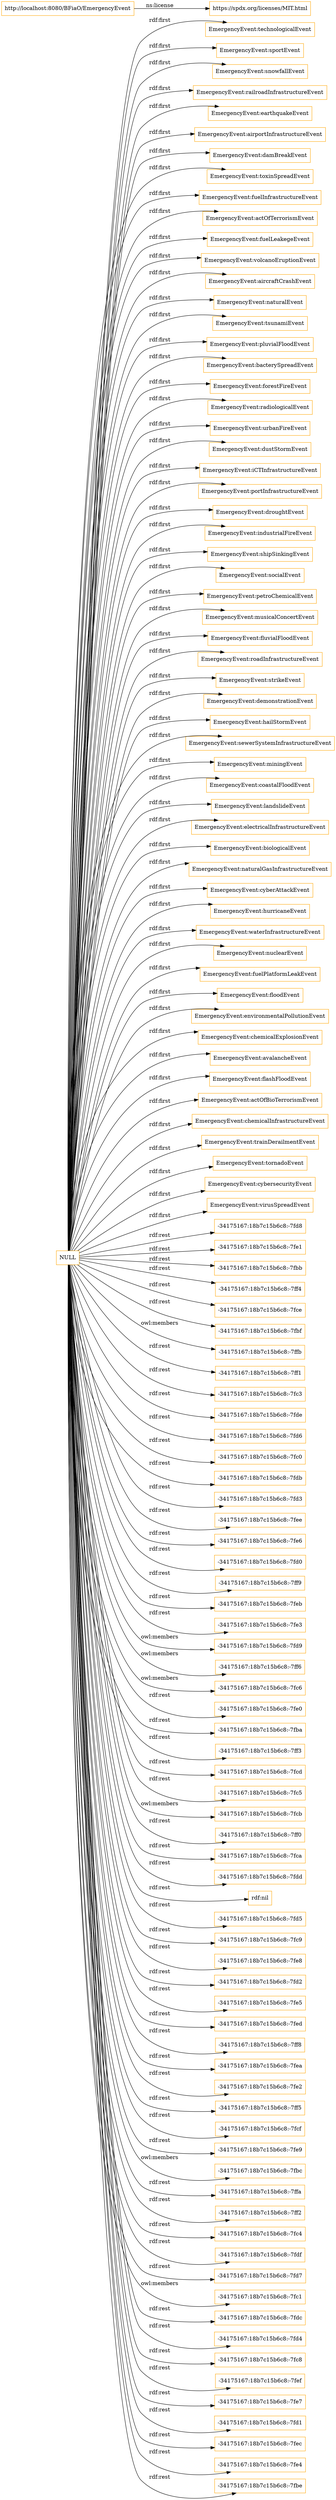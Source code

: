 digraph ar2dtool_diagram { 
rankdir=LR;
size="1501"
node [shape = rectangle, color="orange"]; "EmergencyEvent:technologicalEvent" "EmergencyEvent:sportEvent" "EmergencyEvent:snowfallEvent" "EmergencyEvent:railroadInfrastructureEvent" "EmergencyEvent:earthquakeEvent" "EmergencyEvent:airportInfrastructureEvent" "EmergencyEvent:damBreakEvent" "EmergencyEvent:toxinSpreadEvent" "EmergencyEvent:fuelInfrastructureEvent" "EmergencyEvent:actOfTerrorismEvent" "EmergencyEvent:fuelLeakegeEvent" "EmergencyEvent:volcanoEruptionEvent" "EmergencyEvent:aircraftCrashEvent" "EmergencyEvent:naturalEvent" "EmergencyEvent:tsunamiEvent" "EmergencyEvent:pluvialFloodEvent" "EmergencyEvent:bacterySpreadEvent" "EmergencyEvent:forestFireEvent" "EmergencyEvent:radiologicalEvent" "EmergencyEvent:urbanFireEvent" "EmergencyEvent:dustStormEvent" "EmergencyEvent:iCTInfrastructureEvent" "EmergencyEvent:portInfrastructureEvent" "EmergencyEvent:droughtEvent" "EmergencyEvent:industrialFireEvent" "EmergencyEvent:shipSinkingEvent" "EmergencyEvent:socialEvent" "EmergencyEvent:petroChemicalEvent" "EmergencyEvent:musicalConcertEvent" "EmergencyEvent:fluvialFloodEvent" "EmergencyEvent:roadInfrastructureEvent" "EmergencyEvent:strikeEvent" "EmergencyEvent:demonstrationEvent" "EmergencyEvent:hailStormEvent" "EmergencyEvent:sewerSystemInfrastructureEvent" "EmergencyEvent:miningEvent" "EmergencyEvent:coastalFloodEvent" "EmergencyEvent:landslideEvent" "EmergencyEvent:electricalInfrastructureEvent" "EmergencyEvent:biologicalEvent" "EmergencyEvent:naturalGasInfrastructureEvent" "EmergencyEvent:cyberAttackEvent" "EmergencyEvent:hurricaneEvent" "EmergencyEvent:waterInfrastructureEvent" "EmergencyEvent:nuclearEvent" "EmergencyEvent:fuelPlatformLeakEvent" "EmergencyEvent:floodEvent" "EmergencyEvent:environmentalPollutionEvent" "EmergencyEvent:chemicalExplosionEvent" "EmergencyEvent:avalancheEvent" "EmergencyEvent:flashFloodEvent" "EmergencyEvent:actOfBioTerrorismEvent" "EmergencyEvent:chemicalInfrastructureEvent" "EmergencyEvent:trainDerailmentEvent" "EmergencyEvent:tornadoEvent" "EmergencyEvent:cybersecurityEvent" "EmergencyEvent:virusSpreadEvent" ; /*classes style*/
	"NULL" -> "-34175167:18b7c15b6c8:-7fd8" [ label = "rdf:rest" ];
	"NULL" -> "EmergencyEvent:naturalEvent" [ label = "rdf:first" ];
	"NULL" -> "-34175167:18b7c15b6c8:-7fe1" [ label = "rdf:rest" ];
	"NULL" -> "-34175167:18b7c15b6c8:-7fbb" [ label = "rdf:rest" ];
	"NULL" -> "EmergencyEvent:urbanFireEvent" [ label = "rdf:first" ];
	"NULL" -> "EmergencyEvent:petroChemicalEvent" [ label = "rdf:first" ];
	"NULL" -> "EmergencyEvent:hailStormEvent" [ label = "rdf:first" ];
	"NULL" -> "-34175167:18b7c15b6c8:-7ff4" [ label = "rdf:rest" ];
	"NULL" -> "-34175167:18b7c15b6c8:-7fce" [ label = "rdf:rest" ];
	"NULL" -> "EmergencyEvent:snowfallEvent" [ label = "rdf:first" ];
	"NULL" -> "-34175167:18b7c15b6c8:-7fbf" [ label = "rdf:rest" ];
	"NULL" -> "-34175167:18b7c15b6c8:-7ffb" [ label = "owl:members" ];
	"NULL" -> "-34175167:18b7c15b6c8:-7ff1" [ label = "rdf:rest" ];
	"NULL" -> "EmergencyEvent:avalancheEvent" [ label = "rdf:first" ];
	"NULL" -> "-34175167:18b7c15b6c8:-7fc3" [ label = "rdf:rest" ];
	"NULL" -> "-34175167:18b7c15b6c8:-7fde" [ label = "rdf:rest" ];
	"NULL" -> "EmergencyEvent:fuelInfrastructureEvent" [ label = "rdf:first" ];
	"NULL" -> "-34175167:18b7c15b6c8:-7fd6" [ label = "rdf:rest" ];
	"NULL" -> "EmergencyEvent:damBreakEvent" [ label = "rdf:first" ];
	"NULL" -> "-34175167:18b7c15b6c8:-7fc0" [ label = "rdf:rest" ];
	"NULL" -> "EmergencyEvent:environmentalPollutionEvent" [ label = "rdf:first" ];
	"NULL" -> "-34175167:18b7c15b6c8:-7fdb" [ label = "rdf:rest" ];
	"NULL" -> "EmergencyEvent:cybersecurityEvent" [ label = "rdf:first" ];
	"NULL" -> "-34175167:18b7c15b6c8:-7fd3" [ label = "rdf:rest" ];
	"NULL" -> "EmergencyEvent:fuelPlatformLeakEvent" [ label = "rdf:first" ];
	"NULL" -> "EmergencyEvent:dustStormEvent" [ label = "rdf:first" ];
	"NULL" -> "-34175167:18b7c15b6c8:-7fee" [ label = "rdf:rest" ];
	"NULL" -> "-34175167:18b7c15b6c8:-7fe6" [ label = "rdf:rest" ];
	"NULL" -> "EmergencyEvent:socialEvent" [ label = "rdf:first" ];
	"NULL" -> "-34175167:18b7c15b6c8:-7fd0" [ label = "rdf:rest" ];
	"NULL" -> "EmergencyEvent:landslideEvent" [ label = "rdf:first" ];
	"NULL" -> "EmergencyEvent:bacterySpreadEvent" [ label = "rdf:first" ];
	"NULL" -> "EmergencyEvent:demonstrationEvent" [ label = "rdf:first" ];
	"NULL" -> "-34175167:18b7c15b6c8:-7ff9" [ label = "rdf:rest" ];
	"NULL" -> "-34175167:18b7c15b6c8:-7feb" [ label = "rdf:rest" ];
	"NULL" -> "EmergencyEvent:sportEvent" [ label = "rdf:first" ];
	"NULL" -> "-34175167:18b7c15b6c8:-7fe3" [ label = "rdf:rest" ];
	"NULL" -> "-34175167:18b7c15b6c8:-7fd9" [ label = "owl:members" ];
	"NULL" -> "-34175167:18b7c15b6c8:-7ff6" [ label = "owl:members" ];
	"NULL" -> "EmergencyEvent:shipSinkingEvent" [ label = "rdf:first" ];
	"NULL" -> "EmergencyEvent:iCTInfrastructureEvent" [ label = "rdf:first" ];
	"NULL" -> "-34175167:18b7c15b6c8:-7fc6" [ label = "owl:members" ];
	"NULL" -> "EmergencyEvent:volcanoEruptionEvent" [ label = "rdf:first" ];
	"NULL" -> "EmergencyEvent:toxinSpreadEvent" [ label = "rdf:first" ];
	"NULL" -> "-34175167:18b7c15b6c8:-7fe0" [ label = "rdf:rest" ];
	"NULL" -> "-34175167:18b7c15b6c8:-7fba" [ label = "rdf:rest" ];
	"NULL" -> "EmergencyEvent:virusSpreadEvent" [ label = "rdf:first" ];
	"NULL" -> "EmergencyEvent:radiologicalEvent" [ label = "rdf:first" ];
	"NULL" -> "-34175167:18b7c15b6c8:-7ff3" [ label = "rdf:rest" ];
	"NULL" -> "-34175167:18b7c15b6c8:-7fcd" [ label = "rdf:rest" ];
	"NULL" -> "EmergencyEvent:tornadoEvent" [ label = "rdf:first" ];
	"NULL" -> "-34175167:18b7c15b6c8:-7fc5" [ label = "rdf:rest" ];
	"NULL" -> "EmergencyEvent:miningEvent" [ label = "rdf:first" ];
	"NULL" -> "-34175167:18b7c15b6c8:-7fcb" [ label = "owl:members" ];
	"NULL" -> "EmergencyEvent:actOfTerrorismEvent" [ label = "rdf:first" ];
	"NULL" -> "EmergencyEvent:fuelLeakegeEvent" [ label = "rdf:first" ];
	"NULL" -> "EmergencyEvent:technologicalEvent" [ label = "rdf:first" ];
	"NULL" -> "-34175167:18b7c15b6c8:-7ff0" [ label = "rdf:rest" ];
	"NULL" -> "-34175167:18b7c15b6c8:-7fca" [ label = "rdf:rest" ];
	"NULL" -> "-34175167:18b7c15b6c8:-7fdd" [ label = "rdf:rest" ];
	"NULL" -> "EmergencyEvent:airportInfrastructureEvent" [ label = "rdf:first" ];
	"NULL" -> "rdf:nil" [ label = "rdf:rest" ];
	"NULL" -> "-34175167:18b7c15b6c8:-7fd5" [ label = "rdf:rest" ];
	"NULL" -> "-34175167:18b7c15b6c8:-7fc9" [ label = "rdf:rest" ];
	"NULL" -> "EmergencyEvent:biologicalEvent" [ label = "rdf:first" ];
	"NULL" -> "-34175167:18b7c15b6c8:-7fe8" [ label = "rdf:rest" ];
	"NULL" -> "-34175167:18b7c15b6c8:-7fd2" [ label = "rdf:rest" ];
	"NULL" -> "EmergencyEvent:sewerSystemInfrastructureEvent" [ label = "rdf:first" ];
	"NULL" -> "EmergencyEvent:chemicalExplosionEvent" [ label = "rdf:first" ];
	"NULL" -> "EmergencyEvent:roadInfrastructureEvent" [ label = "rdf:first" ];
	"NULL" -> "EmergencyEvent:droughtEvent" [ label = "rdf:first" ];
	"NULL" -> "-34175167:18b7c15b6c8:-7fe5" [ label = "rdf:rest" ];
	"NULL" -> "EmergencyEvent:actOfBioTerrorismEvent" [ label = "rdf:first" ];
	"NULL" -> "-34175167:18b7c15b6c8:-7fed" [ label = "rdf:rest" ];
	"NULL" -> "EmergencyEvent:portInfrastructureEvent" [ label = "rdf:first" ];
	"NULL" -> "EmergencyEvent:floodEvent" [ label = "rdf:first" ];
	"NULL" -> "EmergencyEvent:aircraftCrashEvent" [ label = "rdf:first" ];
	"NULL" -> "EmergencyEvent:pluvialFloodEvent" [ label = "rdf:first" ];
	"NULL" -> "EmergencyEvent:electricalInfrastructureEvent" [ label = "rdf:first" ];
	"NULL" -> "-34175167:18b7c15b6c8:-7ff8" [ label = "rdf:rest" ];
	"NULL" -> "-34175167:18b7c15b6c8:-7fea" [ label = "rdf:rest" ];
	"NULL" -> "-34175167:18b7c15b6c8:-7fe2" [ label = "rdf:rest" ];
	"NULL" -> "EmergencyEvent:waterInfrastructureEvent" [ label = "rdf:first" ];
	"NULL" -> "EmergencyEvent:flashFloodEvent" [ label = "rdf:first" ];
	"NULL" -> "-34175167:18b7c15b6c8:-7ff5" [ label = "rdf:rest" ];
	"NULL" -> "-34175167:18b7c15b6c8:-7fcf" [ label = "rdf:rest" ];
	"NULL" -> "-34175167:18b7c15b6c8:-7fe9" [ label = "rdf:rest" ];
	"NULL" -> "EmergencyEvent:strikeEvent" [ label = "rdf:first" ];
	"NULL" -> "-34175167:18b7c15b6c8:-7fbc" [ label = "owl:members" ];
	"NULL" -> "EmergencyEvent:nuclearEvent" [ label = "rdf:first" ];
	"NULL" -> "-34175167:18b7c15b6c8:-7ffa" [ label = "rdf:rest" ];
	"NULL" -> "EmergencyEvent:forestFireEvent" [ label = "rdf:first" ];
	"NULL" -> "-34175167:18b7c15b6c8:-7ff2" [ label = "rdf:rest" ];
	"NULL" -> "-34175167:18b7c15b6c8:-7fc4" [ label = "rdf:rest" ];
	"NULL" -> "EmergencyEvent:trainDerailmentEvent" [ label = "rdf:first" ];
	"NULL" -> "EmergencyEvent:hurricaneEvent" [ label = "rdf:first" ];
	"NULL" -> "-34175167:18b7c15b6c8:-7fdf" [ label = "rdf:rest" ];
	"NULL" -> "EmergencyEvent:railroadInfrastructureEvent" [ label = "rdf:first" ];
	"NULL" -> "EmergencyEvent:tsunamiEvent" [ label = "rdf:first" ];
	"NULL" -> "-34175167:18b7c15b6c8:-7fd7" [ label = "rdf:rest" ];
	"NULL" -> "EmergencyEvent:earthquakeEvent" [ label = "rdf:first" ];
	"NULL" -> "EmergencyEvent:industrialFireEvent" [ label = "rdf:first" ];
	"NULL" -> "-34175167:18b7c15b6c8:-7fc1" [ label = "owl:members" ];
	"NULL" -> "-34175167:18b7c15b6c8:-7fdc" [ label = "rdf:rest" ];
	"NULL" -> "-34175167:18b7c15b6c8:-7fd4" [ label = "rdf:rest" ];
	"NULL" -> "EmergencyEvent:fluvialFloodEvent" [ label = "rdf:first" ];
	"NULL" -> "EmergencyEvent:cyberAttackEvent" [ label = "rdf:first" ];
	"NULL" -> "-34175167:18b7c15b6c8:-7fc8" [ label = "rdf:rest" ];
	"NULL" -> "-34175167:18b7c15b6c8:-7fef" [ label = "rdf:rest" ];
	"NULL" -> "-34175167:18b7c15b6c8:-7fe7" [ label = "rdf:rest" ];
	"NULL" -> "EmergencyEvent:musicalConcertEvent" [ label = "rdf:first" ];
	"NULL" -> "-34175167:18b7c15b6c8:-7fd1" [ label = "rdf:rest" ];
	"NULL" -> "EmergencyEvent:naturalGasInfrastructureEvent" [ label = "rdf:first" ];
	"NULL" -> "EmergencyEvent:coastalFloodEvent" [ label = "rdf:first" ];
	"NULL" -> "-34175167:18b7c15b6c8:-7fec" [ label = "rdf:rest" ];
	"NULL" -> "-34175167:18b7c15b6c8:-7fe4" [ label = "rdf:rest" ];
	"NULL" -> "-34175167:18b7c15b6c8:-7fbe" [ label = "rdf:rest" ];
	"NULL" -> "EmergencyEvent:chemicalInfrastructureEvent" [ label = "rdf:first" ];
	"http://localhost:8080/BFiaO/EmergencyEvent" -> "https://spdx.org/licenses/MIT.html" [ label = "ns:license" ];

}
